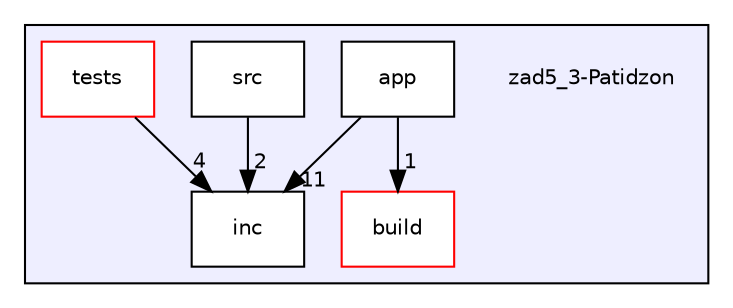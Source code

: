 digraph "/home/patryk/Pulpit/zad5_3-Patidzon" {
  compound=true
  node [ fontsize="10", fontname="Helvetica"];
  edge [ labelfontsize="10", labelfontname="Helvetica"];
  subgraph clusterdir_68204ecf458537f78605b5da476a78e8 {
    graph [ bgcolor="#eeeeff", pencolor="black", label="" URL="dir_68204ecf458537f78605b5da476a78e8.html"];
    dir_68204ecf458537f78605b5da476a78e8 [shape=plaintext label="zad5_3-Patidzon"];
    dir_f906fb01ee37bcbf235d8b4dee244449 [shape=box label="app" color="black" fillcolor="white" style="filled" URL="dir_f906fb01ee37bcbf235d8b4dee244449.html"];
    dir_631bcb342c210cbc94ad97e2e86b3766 [shape=box label="build" color="red" fillcolor="white" style="filled" URL="dir_631bcb342c210cbc94ad97e2e86b3766.html"];
    dir_b1287e4f2670ec09beeb0f54940d9db7 [shape=box label="inc" color="black" fillcolor="white" style="filled" URL="dir_b1287e4f2670ec09beeb0f54940d9db7.html"];
    dir_74a81daddad0b0de576666d384ef2d43 [shape=box label="src" color="black" fillcolor="white" style="filled" URL="dir_74a81daddad0b0de576666d384ef2d43.html"];
    dir_1a9561e4a421ba0267177bf1387cae15 [shape=box label="tests" color="red" fillcolor="white" style="filled" URL="dir_1a9561e4a421ba0267177bf1387cae15.html"];
  }
  dir_74a81daddad0b0de576666d384ef2d43->dir_b1287e4f2670ec09beeb0f54940d9db7 [headlabel="2", labeldistance=1.5 headhref="dir_000030_000020.html"];
  dir_f906fb01ee37bcbf235d8b4dee244449->dir_631bcb342c210cbc94ad97e2e86b3766 [headlabel="1", labeldistance=1.5 headhref="dir_000001_000002.html"];
  dir_f906fb01ee37bcbf235d8b4dee244449->dir_b1287e4f2670ec09beeb0f54940d9db7 [headlabel="11", labeldistance=1.5 headhref="dir_000001_000020.html"];
  dir_1a9561e4a421ba0267177bf1387cae15->dir_b1287e4f2670ec09beeb0f54940d9db7 [headlabel="4", labeldistance=1.5 headhref="dir_000006_000020.html"];
}
